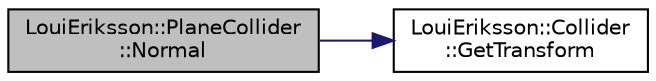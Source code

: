 digraph "LouiEriksson::PlaneCollider::Normal"
{
 // LATEX_PDF_SIZE
  edge [fontname="Helvetica",fontsize="10",labelfontname="Helvetica",labelfontsize="10"];
  node [fontname="Helvetica",fontsize="10",shape=record];
  rankdir="LR";
  Node1 [label="LouiEriksson::PlaneCollider\l::Normal",height=0.2,width=0.4,color="black", fillcolor="grey75", style="filled", fontcolor="black",tooltip=" "];
  Node1 -> Node2 [color="midnightblue",fontsize="10",style="solid",fontname="Helvetica"];
  Node2 [label="LouiEriksson::Collider\l::GetTransform",height=0.2,width=0.4,color="black", fillcolor="white", style="filled",URL="$class_loui_eriksson_1_1_collider.html#adaeddb58c081cc993a880369314f3c7a",tooltip="Get the Transform of the Collider."];
}
